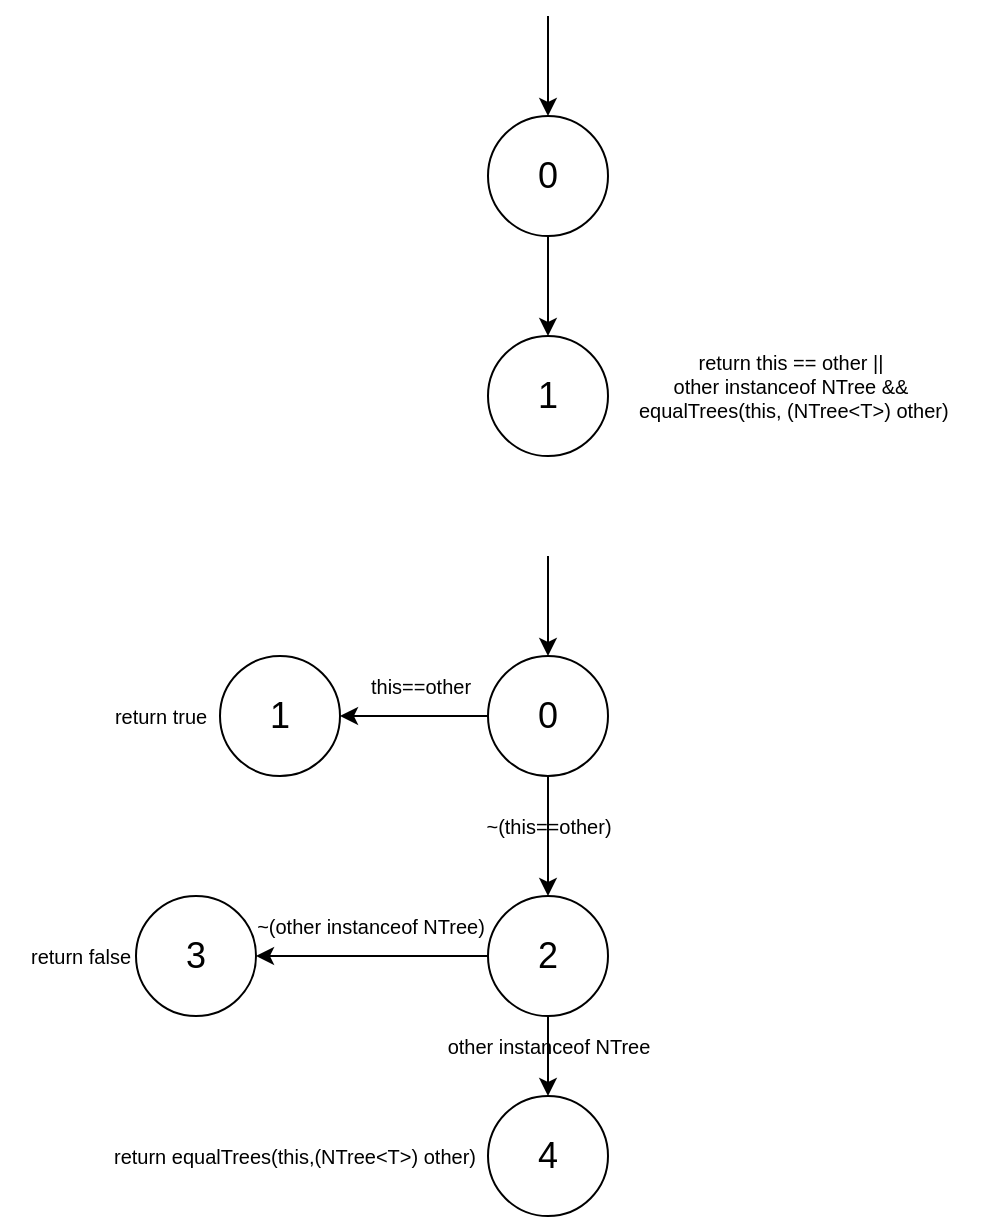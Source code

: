<mxfile version="24.0.7" type="device">
  <diagram name="Página-1" id="4RKxWhE0Hhbs3kV2VBbR">
    <mxGraphModel dx="819" dy="441" grid="1" gridSize="10" guides="1" tooltips="1" connect="1" arrows="1" fold="1" page="1" pageScale="1" pageWidth="827" pageHeight="1169" math="0" shadow="0">
      <root>
        <mxCell id="0" />
        <mxCell id="1" parent="0" />
        <mxCell id="DlX_tgD3lvkG7Xog6Mgz-4" style="edgeStyle=orthogonalEdgeStyle;rounded=0;orthogonalLoop=1;jettySize=auto;html=1;exitX=0.5;exitY=1;exitDx=0;exitDy=0;entryX=0.5;entryY=0;entryDx=0;entryDy=0;" parent="1" source="DlX_tgD3lvkG7Xog6Mgz-1" target="DlX_tgD3lvkG7Xog6Mgz-3" edge="1">
          <mxGeometry relative="1" as="geometry" />
        </mxCell>
        <mxCell id="DlX_tgD3lvkG7Xog6Mgz-1" value="&lt;font style=&quot;font-size: 18px;&quot;&gt;0&lt;/font&gt;" style="ellipse;whiteSpace=wrap;html=1;aspect=fixed;" parent="1" vertex="1">
          <mxGeometry x="354" y="90" width="60" height="60" as="geometry" />
        </mxCell>
        <mxCell id="DlX_tgD3lvkG7Xog6Mgz-2" value="" style="endArrow=classic;html=1;rounded=0;entryX=0.5;entryY=0;entryDx=0;entryDy=0;" parent="1" target="DlX_tgD3lvkG7Xog6Mgz-1" edge="1">
          <mxGeometry width="50" height="50" relative="1" as="geometry">
            <mxPoint x="384" y="40" as="sourcePoint" />
            <mxPoint x="430" y="-10" as="targetPoint" />
          </mxGeometry>
        </mxCell>
        <mxCell id="DlX_tgD3lvkG7Xog6Mgz-3" value="&lt;span style=&quot;font-size: 18px;&quot;&gt;1&lt;/span&gt;" style="ellipse;whiteSpace=wrap;html=1;aspect=fixed;" parent="1" vertex="1">
          <mxGeometry x="354" y="200" width="60" height="60" as="geometry" />
        </mxCell>
        <mxCell id="DlX_tgD3lvkG7Xog6Mgz-5" value="&lt;font style=&quot;font-size: 10px;&quot;&gt;return this == other ||&lt;/font&gt;&lt;div style=&quot;font-size: 10px;&quot;&gt;&lt;font style=&quot;font-size: 10px;&quot;&gt;other instanceof NTree &amp;amp;&amp;amp;&lt;/font&gt;&lt;/div&gt;&lt;div style=&quot;font-size: 10px;&quot;&gt;&lt;font style=&quot;font-size: 10px;&quot;&gt;&amp;nbsp;equalTrees(this, (NTree&amp;lt;T&amp;gt;) other)&lt;/font&gt;&lt;/div&gt;" style="text;html=1;align=center;verticalAlign=middle;resizable=0;points=[];autosize=1;strokeColor=none;fillColor=none;fontSize=10;" parent="1" vertex="1">
          <mxGeometry x="410" y="200" width="190" height="50" as="geometry" />
        </mxCell>
        <mxCell id="Il2Qjpw4a14UhusQN6gQ-6" style="edgeStyle=orthogonalEdgeStyle;rounded=0;orthogonalLoop=1;jettySize=auto;html=1;entryX=1;entryY=0.5;entryDx=0;entryDy=0;" edge="1" parent="1" source="Il2Qjpw4a14UhusQN6gQ-2" target="Il2Qjpw4a14UhusQN6gQ-7">
          <mxGeometry relative="1" as="geometry">
            <mxPoint x="300" y="390" as="targetPoint" />
          </mxGeometry>
        </mxCell>
        <mxCell id="Il2Qjpw4a14UhusQN6gQ-9" style="edgeStyle=orthogonalEdgeStyle;rounded=0;orthogonalLoop=1;jettySize=auto;html=1;entryX=0.5;entryY=0;entryDx=0;entryDy=0;" edge="1" parent="1" source="Il2Qjpw4a14UhusQN6gQ-2" target="Il2Qjpw4a14UhusQN6gQ-11">
          <mxGeometry relative="1" as="geometry">
            <mxPoint x="384" y="480" as="targetPoint" />
          </mxGeometry>
        </mxCell>
        <mxCell id="Il2Qjpw4a14UhusQN6gQ-2" value="&lt;font style=&quot;font-size: 18px;&quot;&gt;0&lt;/font&gt;" style="ellipse;whiteSpace=wrap;html=1;aspect=fixed;" vertex="1" parent="1">
          <mxGeometry x="354" y="360" width="60" height="60" as="geometry" />
        </mxCell>
        <mxCell id="Il2Qjpw4a14UhusQN6gQ-3" value="" style="endArrow=classic;html=1;rounded=0;entryX=0.5;entryY=0;entryDx=0;entryDy=0;" edge="1" parent="1" target="Il2Qjpw4a14UhusQN6gQ-2">
          <mxGeometry width="50" height="50" relative="1" as="geometry">
            <mxPoint x="384" y="310" as="sourcePoint" />
            <mxPoint x="430" y="260" as="targetPoint" />
          </mxGeometry>
        </mxCell>
        <mxCell id="Il2Qjpw4a14UhusQN6gQ-7" value="&lt;font style=&quot;font-size: 18px;&quot;&gt;1&lt;/font&gt;" style="ellipse;whiteSpace=wrap;html=1;aspect=fixed;" vertex="1" parent="1">
          <mxGeometry x="220" y="360" width="60" height="60" as="geometry" />
        </mxCell>
        <mxCell id="Il2Qjpw4a14UhusQN6gQ-8" value="this==other" style="text;html=1;align=center;verticalAlign=middle;resizable=0;points=[];autosize=1;strokeColor=none;fillColor=none;fontSize=10;" vertex="1" parent="1">
          <mxGeometry x="280" y="360" width="80" height="30" as="geometry" />
        </mxCell>
        <mxCell id="Il2Qjpw4a14UhusQN6gQ-10" value="~(this==other)" style="text;html=1;align=center;verticalAlign=middle;resizable=0;points=[];autosize=1;strokeColor=none;fillColor=none;fontSize=10;" vertex="1" parent="1">
          <mxGeometry x="339" y="430" width="90" height="30" as="geometry" />
        </mxCell>
        <mxCell id="Il2Qjpw4a14UhusQN6gQ-13" style="edgeStyle=orthogonalEdgeStyle;rounded=0;orthogonalLoop=1;jettySize=auto;html=1;exitX=0;exitY=0.5;exitDx=0;exitDy=0;entryX=1;entryY=0.5;entryDx=0;entryDy=0;" edge="1" parent="1" source="Il2Qjpw4a14UhusQN6gQ-11" target="Il2Qjpw4a14UhusQN6gQ-14">
          <mxGeometry relative="1" as="geometry">
            <mxPoint x="280" y="510" as="targetPoint" />
          </mxGeometry>
        </mxCell>
        <mxCell id="Il2Qjpw4a14UhusQN6gQ-21" style="edgeStyle=orthogonalEdgeStyle;rounded=0;orthogonalLoop=1;jettySize=auto;html=1;exitX=0.5;exitY=1;exitDx=0;exitDy=0;entryX=0.5;entryY=0;entryDx=0;entryDy=0;" edge="1" parent="1" source="Il2Qjpw4a14UhusQN6gQ-11" target="Il2Qjpw4a14UhusQN6gQ-20">
          <mxGeometry relative="1" as="geometry" />
        </mxCell>
        <mxCell id="Il2Qjpw4a14UhusQN6gQ-11" value="&lt;font style=&quot;font-size: 18px;&quot;&gt;2&lt;/font&gt;" style="ellipse;whiteSpace=wrap;html=1;aspect=fixed;" vertex="1" parent="1">
          <mxGeometry x="354" y="480" width="60" height="60" as="geometry" />
        </mxCell>
        <mxCell id="Il2Qjpw4a14UhusQN6gQ-14" value="&lt;font style=&quot;font-size: 18px;&quot;&gt;3&lt;/font&gt;" style="ellipse;whiteSpace=wrap;html=1;aspect=fixed;" vertex="1" parent="1">
          <mxGeometry x="178" y="480" width="60" height="60" as="geometry" />
        </mxCell>
        <mxCell id="Il2Qjpw4a14UhusQN6gQ-17" value="return true" style="text;html=1;align=center;verticalAlign=middle;resizable=0;points=[];autosize=1;strokeColor=none;fillColor=none;fontSize=10;" vertex="1" parent="1">
          <mxGeometry x="155" y="375" width="70" height="30" as="geometry" />
        </mxCell>
        <mxCell id="Il2Qjpw4a14UhusQN6gQ-18" value="return false" style="text;html=1;align=center;verticalAlign=middle;resizable=0;points=[];autosize=1;strokeColor=none;fillColor=none;fontSize=10;" vertex="1" parent="1">
          <mxGeometry x="110" y="495" width="80" height="30" as="geometry" />
        </mxCell>
        <mxCell id="Il2Qjpw4a14UhusQN6gQ-19" value="~(other instanceof NTree)" style="text;html=1;align=center;verticalAlign=middle;resizable=0;points=[];autosize=1;strokeColor=none;fillColor=none;fontSize=10;" vertex="1" parent="1">
          <mxGeometry x="225" y="480" width="140" height="30" as="geometry" />
        </mxCell>
        <mxCell id="Il2Qjpw4a14UhusQN6gQ-20" value="&lt;font style=&quot;font-size: 18px;&quot;&gt;4&lt;/font&gt;" style="ellipse;whiteSpace=wrap;html=1;aspect=fixed;" vertex="1" parent="1">
          <mxGeometry x="354" y="580" width="60" height="60" as="geometry" />
        </mxCell>
        <mxCell id="Il2Qjpw4a14UhusQN6gQ-22" value="other instanceof NTree" style="text;html=1;align=center;verticalAlign=middle;resizable=0;points=[];autosize=1;strokeColor=none;fillColor=none;fontSize=10;" vertex="1" parent="1">
          <mxGeometry x="319" y="540" width="130" height="30" as="geometry" />
        </mxCell>
        <mxCell id="Il2Qjpw4a14UhusQN6gQ-23" value="return equalTrees(this,(NTree&amp;lt;T&amp;gt;) other)" style="text;html=1;align=center;verticalAlign=middle;resizable=0;points=[];autosize=1;strokeColor=none;fillColor=none;fontSize=10;" vertex="1" parent="1">
          <mxGeometry x="152" y="595" width="210" height="30" as="geometry" />
        </mxCell>
      </root>
    </mxGraphModel>
  </diagram>
</mxfile>
